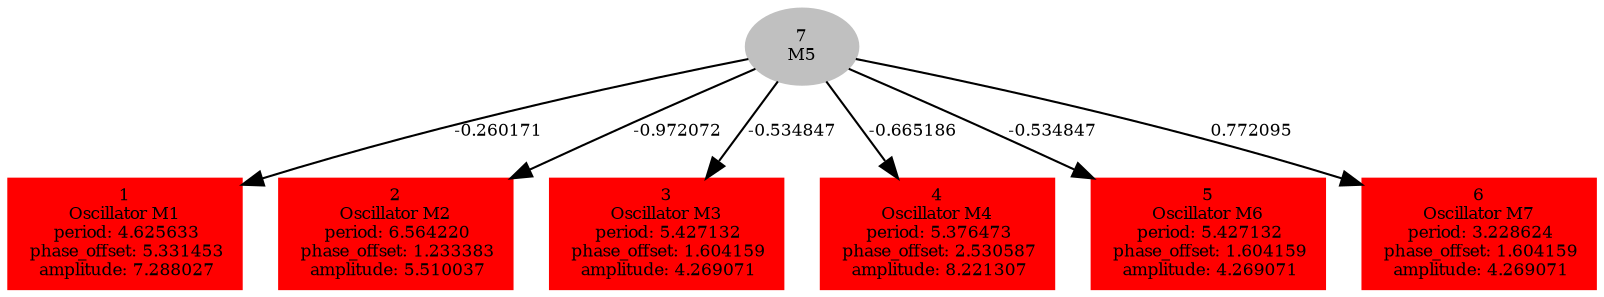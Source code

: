  digraph g{ forcelabels=true;
1 [label=<1<BR />Oscillator M1<BR /> period: 4.625633<BR /> phase_offset: 5.331453<BR /> amplitude: 7.288027>, shape=box,color=red,style=filled,fontsize=8];2 [label=<2<BR />Oscillator M2<BR /> period: 6.564220<BR /> phase_offset: 1.233383<BR /> amplitude: 5.510037>, shape=box,color=red,style=filled,fontsize=8];3 [label=<3<BR />Oscillator M3<BR /> period: 5.427132<BR /> phase_offset: 1.604159<BR /> amplitude: 4.269071>, shape=box,color=red,style=filled,fontsize=8];4 [label=<4<BR />Oscillator M4<BR /> period: 5.376473<BR /> phase_offset: 2.530587<BR /> amplitude: 8.221307>, shape=box,color=red,style=filled,fontsize=8];5 [label=<5<BR />Oscillator M6<BR /> period: 5.427132<BR /> phase_offset: 1.604159<BR /> amplitude: 4.269071>, shape=box,color=red,style=filled,fontsize=8];6 [label=<6<BR />Oscillator M7<BR /> period: 3.228624<BR /> phase_offset: 1.604159<BR /> amplitude: 4.269071>, shape=box,color=red,style=filled,fontsize=8];7[label=<7<BR/>M5>,color="grey",style=filled,fontsize=8];
7 -> 1[label="-0.260171 ",fontsize="8"];
7 -> 2[label="-0.972072 ",fontsize="8"];
7 -> 3[label="-0.534847 ",fontsize="8"];
7 -> 4[label="-0.665186 ",fontsize="8"];
7 -> 5[label="-0.534847 ",fontsize="8"];
7 -> 6[label="0.772095 ",fontsize="8"];
 }
